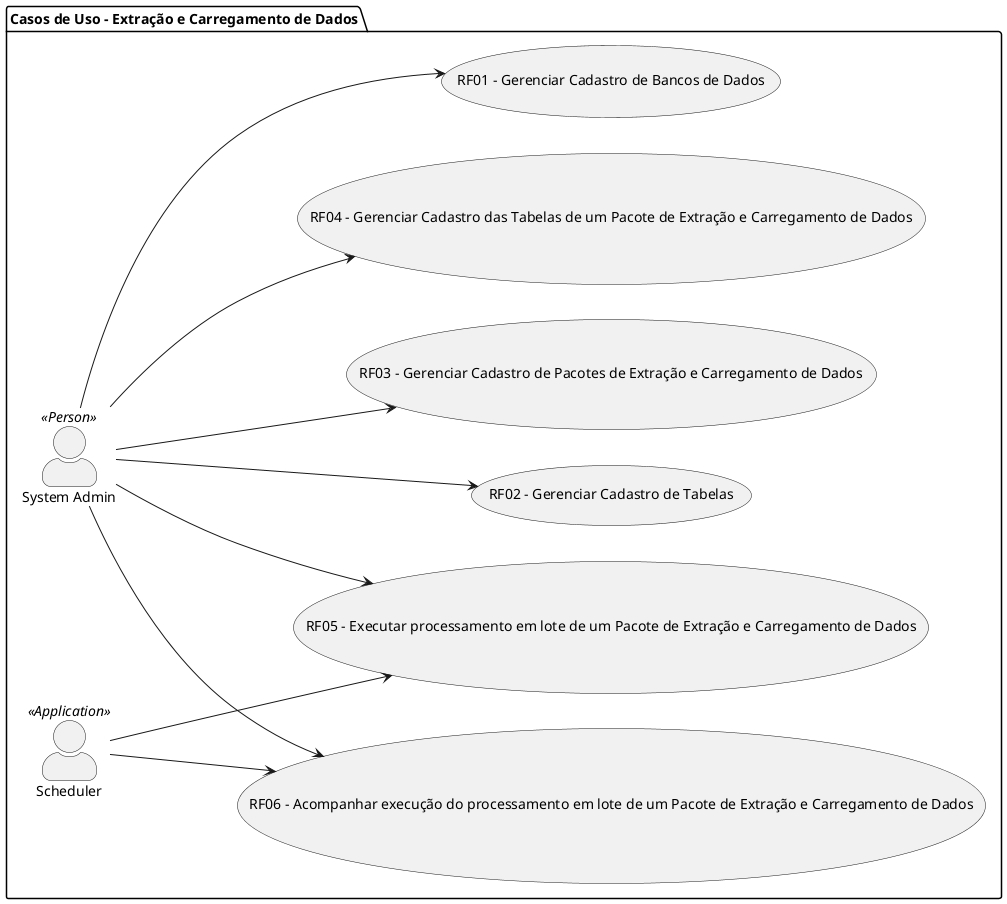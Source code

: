 @startuml
skinparam actorStyle awesome
package UC as "Casos de Uso - Extração e Carregamento de Dados" {
"System Admin" as Admin << Person >>
"Scheduler" as Scheduler << Application >>
"RF01 - Gerenciar Cadastro de Bancos de Dados" as (RF01)
"RF02 - Gerenciar Cadastro de Tabelas" as (RF02)
"RF03 - Gerenciar Cadastro de Pacotes de Extração e Carregamento de Dados" as (RF03)
"RF04 - Gerenciar Cadastro das Tabelas de um Pacote de Extração e Carregamento de Dados" as (RF04)
"RF05 - Executar processamento em lote de um Pacote de Extração e Carregamento de Dados" as (RF05)
"RF06 - Acompanhar execução do processamento em lote de um Pacote de Extração e Carregamento de Dados" as (RF06)
left to right direction
Admin ---> (RF01)
Admin ---> (RF02)
Admin ---> (RF03)
Admin ---> (RF04)
Admin ---> (RF05)
Scheduler ---> (RF05)
Admin ---> (RF06)
Scheduler ---> (RF06)
}
@enduml